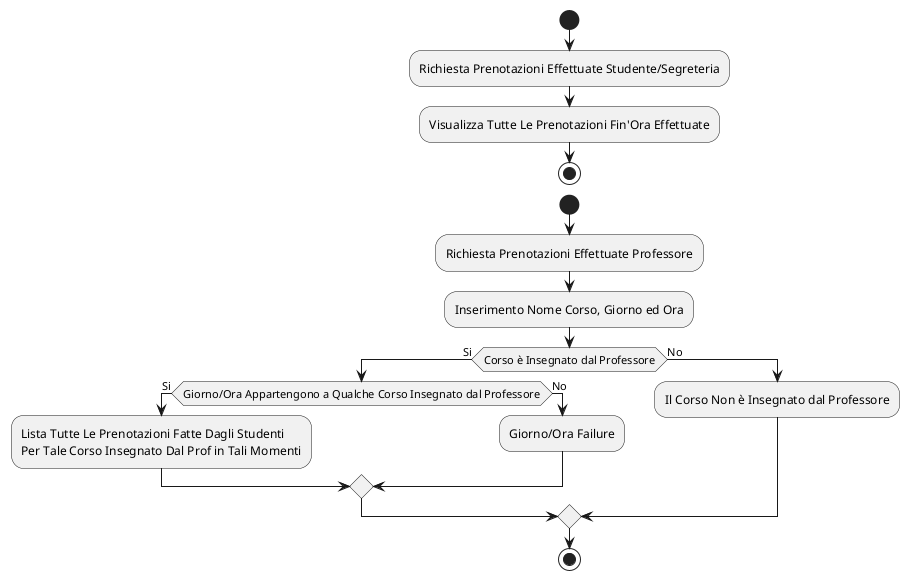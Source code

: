 @startuml

start

:Richiesta Prenotazioni Effettuate Studente/Segreteria;

:Visualizza Tutte Le Prenotazioni Fin'Ora Effettuate;

stop

start

:Richiesta Prenotazioni Effettuate Professore;

:Inserimento Nome Corso, Giorno ed Ora;

if (Corso è Insegnato dal Professore) then (Si)

  if (Giorno/Ora Appartengono a Qualche Corso Insegnato dal Professore) then (Si)

    :Lista Tutte Le Prenotazioni Fatte Dagli Studenti\nPer Tale Corso Insegnato Dal Prof in Tali Momenti;
    
  else (No)
    
    :Giorno/Ora Failure;
    
  endif

else (No)

  :Il Corso Non è Insegnato dal Professore;
  
endif

stop

@enduml
